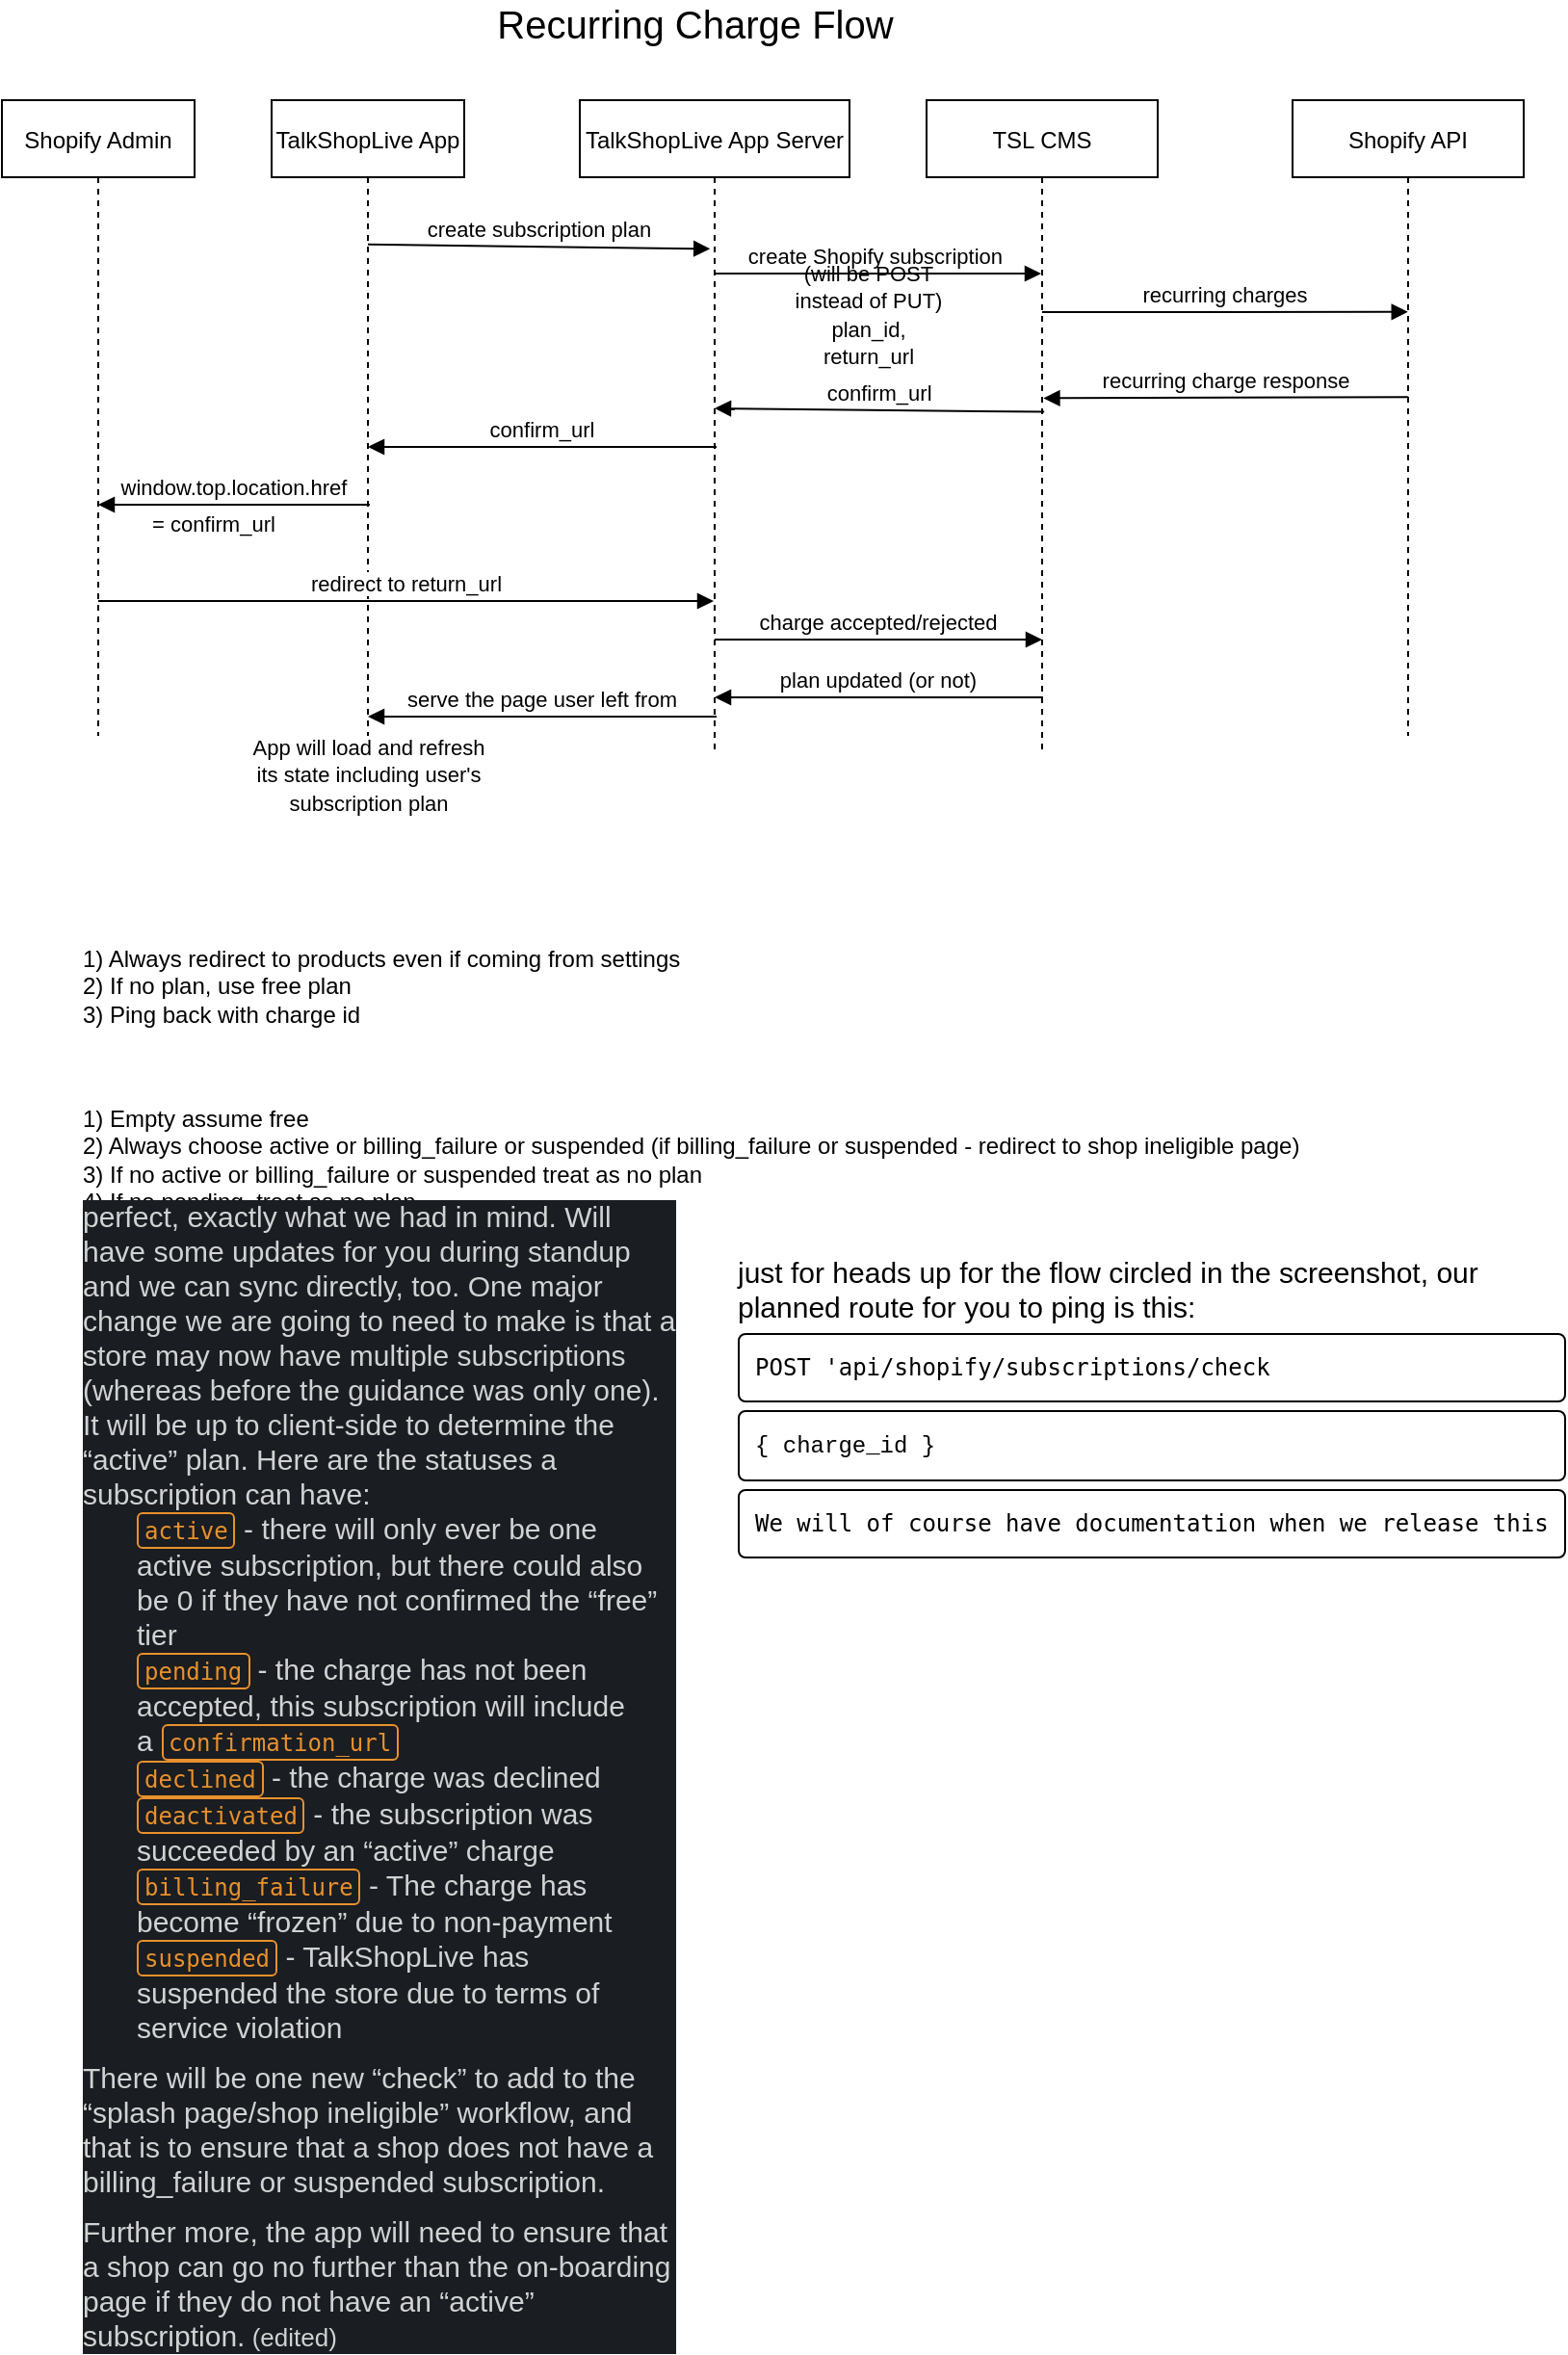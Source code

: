 <mxfile version="14.2.9" type="github">
  <diagram id="kgpKYQtTHZ0yAKxKKP6v" name="Page-1">
    <mxGraphModel dx="1248" dy="677" grid="1" gridSize="10" guides="1" tooltips="1" connect="1" arrows="1" fold="1" page="1" pageScale="1" pageWidth="850" pageHeight="1100" math="0" shadow="0">
      <root>
        <mxCell id="0" />
        <mxCell id="1" parent="0" />
        <mxCell id="3nuBFxr9cyL0pnOWT2aG-1" value="TalkShopLive App" style="shape=umlLifeline;perimeter=lifelinePerimeter;container=1;collapsible=0;recursiveResize=0;rounded=0;shadow=0;strokeWidth=1;" parent="1" vertex="1">
          <mxGeometry x="180" y="90" width="100" height="330" as="geometry" />
        </mxCell>
        <mxCell id="3nuBFxr9cyL0pnOWT2aG-5" value="TalkShopLive App Server" style="shape=umlLifeline;perimeter=lifelinePerimeter;container=1;collapsible=0;recursiveResize=0;rounded=0;shadow=0;strokeWidth=1;" parent="1" vertex="1">
          <mxGeometry x="340" y="90" width="140" height="340" as="geometry" />
        </mxCell>
        <mxCell id="3nuBFxr9cyL0pnOWT2aG-8" value="create subscription plan" style="verticalAlign=bottom;endArrow=block;entryX=0.483;entryY=0.227;shadow=0;strokeWidth=1;entryDx=0;entryDy=0;entryPerimeter=0;exitX=0.5;exitY=0.227;exitDx=0;exitDy=0;exitPerimeter=0;" parent="1" source="3nuBFxr9cyL0pnOWT2aG-1" target="3nuBFxr9cyL0pnOWT2aG-5" edge="1">
          <mxGeometry relative="1" as="geometry">
            <mxPoint x="135" y="160.0" as="sourcePoint" />
            <mxPoint x="305" y="160.0" as="targetPoint" />
          </mxGeometry>
        </mxCell>
        <mxCell id="3nuBFxr9cyL0pnOWT2aG-9" value="recurring charge response" style="verticalAlign=bottom;endArrow=block;shadow=0;strokeWidth=1;exitX=0.5;exitY=0.467;exitDx=0;exitDy=0;exitPerimeter=0;entryX=0.506;entryY=0.455;entryDx=0;entryDy=0;entryPerimeter=0;" parent="1" source="ayR7XXcj4JQ6BO8CJsRj-3" target="ayR7XXcj4JQ6BO8CJsRj-2" edge="1">
          <mxGeometry relative="1" as="geometry">
            <mxPoint x="745" y="230" as="sourcePoint" />
            <mxPoint x="582" y="227" as="targetPoint" />
          </mxGeometry>
        </mxCell>
        <mxCell id="ayR7XXcj4JQ6BO8CJsRj-1" value="&lt;font style=&quot;font-size: 20px&quot;&gt;Recurring Charge Flow&lt;/font&gt;" style="text;html=1;strokeColor=none;fillColor=none;align=center;verticalAlign=middle;whiteSpace=wrap;rounded=0;" vertex="1" parent="1">
          <mxGeometry x="270" y="40" width="260" height="20" as="geometry" />
        </mxCell>
        <mxCell id="ayR7XXcj4JQ6BO8CJsRj-2" value="TSL CMS" style="shape=umlLifeline;perimeter=lifelinePerimeter;container=1;collapsible=0;recursiveResize=0;rounded=0;shadow=0;strokeWidth=1;" vertex="1" parent="1">
          <mxGeometry x="520" y="90" width="120" height="340" as="geometry" />
        </mxCell>
        <mxCell id="ayR7XXcj4JQ6BO8CJsRj-3" value="Shopify API" style="shape=umlLifeline;perimeter=lifelinePerimeter;container=1;collapsible=0;recursiveResize=0;rounded=0;shadow=0;strokeWidth=1;" vertex="1" parent="1">
          <mxGeometry x="710" y="90" width="120" height="330" as="geometry" />
        </mxCell>
        <mxCell id="ayR7XXcj4JQ6BO8CJsRj-4" value="create Shopify subscription " style="verticalAlign=bottom;endArrow=block;shadow=0;strokeWidth=1;" edge="1" parent="1" target="ayR7XXcj4JQ6BO8CJsRj-2">
          <mxGeometry relative="1" as="geometry">
            <mxPoint x="410" y="180" as="sourcePoint" />
            <mxPoint x="527.62" y="180.0" as="targetPoint" />
          </mxGeometry>
        </mxCell>
        <mxCell id="ayR7XXcj4JQ6BO8CJsRj-5" value="&lt;font style=&quot;font-size: 11px&quot;&gt;&lt;font style=&quot;font-size: 11px&quot;&gt;(will be POST instead of PUT) plan_id, return_url&lt;br&gt;&lt;/font&gt;&lt;/font&gt;" style="text;html=1;strokeColor=none;fillColor=none;align=center;verticalAlign=middle;whiteSpace=wrap;rounded=0;" vertex="1" parent="1">
          <mxGeometry x="450" y="191" width="80" height="20" as="geometry" />
        </mxCell>
        <mxCell id="ayR7XXcj4JQ6BO8CJsRj-6" value="recurring charges" style="verticalAlign=bottom;endArrow=block;shadow=0;strokeWidth=1;entryX=0.499;entryY=0.333;entryDx=0;entryDy=0;entryPerimeter=0;" edge="1" parent="1" target="ayR7XXcj4JQ6BO8CJsRj-3">
          <mxGeometry relative="1" as="geometry">
            <mxPoint x="580" y="200" as="sourcePoint" />
            <mxPoint x="769.5" y="199.5" as="targetPoint" />
          </mxGeometry>
        </mxCell>
        <mxCell id="ayR7XXcj4JQ6BO8CJsRj-7" value="Shopify Admin" style="shape=umlLifeline;perimeter=lifelinePerimeter;container=1;collapsible=0;recursiveResize=0;rounded=0;shadow=0;strokeWidth=1;" vertex="1" parent="1">
          <mxGeometry x="40" y="90" width="100" height="330" as="geometry" />
        </mxCell>
        <mxCell id="ayR7XXcj4JQ6BO8CJsRj-9" value="confirm_url" style="verticalAlign=bottom;endArrow=block;shadow=0;strokeWidth=1;exitX=0.5;exitY=0.467;exitDx=0;exitDy=0;exitPerimeter=0;" edge="1" parent="1">
          <mxGeometry relative="1" as="geometry">
            <mxPoint x="581.08" y="251.8" as="sourcePoint" />
            <mxPoint x="410" y="250" as="targetPoint" />
          </mxGeometry>
        </mxCell>
        <mxCell id="ayR7XXcj4JQ6BO8CJsRj-10" value="confirm_url" style="verticalAlign=bottom;endArrow=block;shadow=0;strokeWidth=1;" edge="1" parent="1">
          <mxGeometry relative="1" as="geometry">
            <mxPoint x="411" y="270" as="sourcePoint" />
            <mxPoint x="230" y="270" as="targetPoint" />
          </mxGeometry>
        </mxCell>
        <mxCell id="ayR7XXcj4JQ6BO8CJsRj-11" value="window.top.location.href" style="verticalAlign=bottom;endArrow=block;shadow=0;strokeWidth=1;" edge="1" parent="1">
          <mxGeometry relative="1" as="geometry">
            <mxPoint x="231" y="300" as="sourcePoint" />
            <mxPoint x="90" y="300" as="targetPoint" />
          </mxGeometry>
        </mxCell>
        <mxCell id="ayR7XXcj4JQ6BO8CJsRj-12" value="&lt;font style=&quot;font-size: 11px&quot;&gt;= confirm_url&lt;/font&gt;" style="text;html=1;strokeColor=none;fillColor=none;align=center;verticalAlign=middle;whiteSpace=wrap;rounded=0;" vertex="1" parent="1">
          <mxGeometry x="100" y="300" width="100" height="20" as="geometry" />
        </mxCell>
        <mxCell id="ayR7XXcj4JQ6BO8CJsRj-13" value="redirect to return_url" style="verticalAlign=bottom;endArrow=block;shadow=0;strokeWidth=1;exitX=0.5;exitY=0.227;exitDx=0;exitDy=0;exitPerimeter=0;" edge="1" parent="1" target="3nuBFxr9cyL0pnOWT2aG-5">
          <mxGeometry relative="1" as="geometry">
            <mxPoint x="90" y="350" as="sourcePoint" />
            <mxPoint x="267.62" y="350" as="targetPoint" />
          </mxGeometry>
        </mxCell>
        <mxCell id="ayR7XXcj4JQ6BO8CJsRj-14" value="serve the page user left from" style="verticalAlign=bottom;endArrow=block;shadow=0;strokeWidth=1;" edge="1" parent="1">
          <mxGeometry relative="1" as="geometry">
            <mxPoint x="411" y="410" as="sourcePoint" />
            <mxPoint x="230" y="410" as="targetPoint" />
          </mxGeometry>
        </mxCell>
        <mxCell id="ayR7XXcj4JQ6BO8CJsRj-15" value="charge accepted/rejected" style="verticalAlign=bottom;endArrow=block;shadow=0;strokeWidth=1;exitX=0.5;exitY=0.227;exitDx=0;exitDy=0;exitPerimeter=0;" edge="1" parent="1">
          <mxGeometry relative="1" as="geometry">
            <mxPoint x="410" y="370" as="sourcePoint" />
            <mxPoint x="580" y="370" as="targetPoint" />
          </mxGeometry>
        </mxCell>
        <mxCell id="ayR7XXcj4JQ6BO8CJsRj-16" value="plan updated (or not)" style="verticalAlign=bottom;endArrow=block;shadow=0;strokeWidth=1;" edge="1" parent="1">
          <mxGeometry relative="1" as="geometry">
            <mxPoint x="580.5" y="400" as="sourcePoint" />
            <mxPoint x="410" y="400" as="targetPoint" />
          </mxGeometry>
        </mxCell>
        <mxCell id="ayR7XXcj4JQ6BO8CJsRj-17" value="&lt;font style=&quot;font-size: 11px&quot;&gt;App will load and refresh its state including user&#39;s subscription plan&lt;/font&gt;" style="text;html=1;strokeColor=none;fillColor=none;align=center;verticalAlign=middle;whiteSpace=wrap;rounded=0;" vertex="1" parent="1">
          <mxGeometry x="167.5" y="430" width="125" height="20" as="geometry" />
        </mxCell>
        <mxCell id="ayR7XXcj4JQ6BO8CJsRj-18" value="1) Always redirect to products even if coming from settings&lt;br&gt;2) If no plan, use free plan&lt;br&gt;3) Ping back with charge id" style="text;html=1;strokeColor=none;fillColor=none;align=left;verticalAlign=middle;whiteSpace=wrap;rounded=0;" vertex="1" parent="1">
          <mxGeometry x="80" y="510" width="345" height="80" as="geometry" />
        </mxCell>
        <mxCell id="ayR7XXcj4JQ6BO8CJsRj-19" value="1) Empty assume free&lt;br&gt;2) Always choose active or billing_failure or suspended (if billing_failure or suspended - redirect to shop ineligible page)&lt;br&gt;3) If no active or billing_failure or suspended treat as no plan&lt;br&gt;4) If no pending, treat as no plan" style="text;html=1;strokeColor=none;fillColor=none;align=left;verticalAlign=middle;whiteSpace=wrap;rounded=0;" vertex="1" parent="1">
          <mxGeometry x="80" y="600" width="660" height="80" as="geometry" />
        </mxCell>
        <mxCell id="ayR7XXcj4JQ6BO8CJsRj-21" value="&lt;div class=&quot;p-rich_text_section&quot; style=&quot;box-sizing: inherit ; color: rgb(209 , 210 , 211) ; font-family: , &amp;#34;applelogo&amp;#34; , sans-serif ; font-size: 15px ; background-color: rgb(26 , 29 , 33)&quot;&gt;perfect, exactly what we had in mind. Will have some updates for you during standup and we can sync directly, too. One major change we are going to need to make is that a store may now have multiple subscriptions (whereas before the guidance was only one). It will be up to client-side to determine the “active” plan. Here are the statuses a subscription can have:&lt;br style=&quot;box-sizing: inherit&quot;&gt;&lt;/div&gt;&lt;ul class=&quot;p-rich_text_list p-rich_text_list__bullet&quot; style=&quot;box-sizing: inherit ; margin: 0px ; padding: 0px ; list-style-type: none ; color: rgb(209 , 210 , 211) ; font-family: , &amp;#34;applelogo&amp;#34; , sans-serif ; font-size: 15px ; background-color: rgb(26 , 29 , 33)&quot;&gt;&lt;li style=&quot;box-sizing: inherit ; margin-bottom: 0px ; list-style-type: none ; margin-left: 28px&quot;&gt;&lt;code class=&quot;c-mrkdwn__code&quot; style=&quot;box-sizing: inherit ; padding: 2px 3px 1px ; border: 1px solid ; border-radius: 3px ; background-color: rgba(, 0.04) ; color: rgb(232 , 145 , 45) ; font-size: 12px ; line-height: 1.5 ; overflow-wrap: break-word ; word-break: normal ; font-family: &amp;#34;monaco&amp;#34; , &amp;#34;menlo&amp;#34; , &amp;#34;consolas&amp;#34; , &amp;#34;courier new&amp;#34; , monospace &amp;#34;important&amp;#34;&quot;&gt;active&lt;/code&gt;&amp;nbsp;- there will only ever be one active subscription, but there could also be 0 if they have not confirmed the “free” tier&lt;/li&gt;&lt;li style=&quot;box-sizing: inherit ; margin-bottom: 0px ; list-style-type: none ; margin-left: 28px&quot;&gt;&lt;code class=&quot;c-mrkdwn__code&quot; style=&quot;box-sizing: inherit ; padding: 2px 3px 1px ; border: 1px solid ; border-radius: 3px ; background-color: rgba(, 0.04) ; color: rgb(232 , 145 , 45) ; font-size: 12px ; line-height: 1.5 ; overflow-wrap: break-word ; word-break: normal ; font-family: &amp;#34;monaco&amp;#34; , &amp;#34;menlo&amp;#34; , &amp;#34;consolas&amp;#34; , &amp;#34;courier new&amp;#34; , monospace &amp;#34;important&amp;#34;&quot;&gt;pending&lt;/code&gt;&amp;nbsp;- the charge has not been accepted, this subscription will include a&amp;nbsp;&lt;code class=&quot;c-mrkdwn__code&quot; style=&quot;box-sizing: inherit ; padding: 2px 3px 1px ; border: 1px solid ; border-radius: 3px ; background-color: rgba(, 0.04) ; color: rgb(232 , 145 , 45) ; font-size: 12px ; line-height: 1.5 ; overflow-wrap: break-word ; word-break: normal ; font-family: &amp;#34;monaco&amp;#34; , &amp;#34;menlo&amp;#34; , &amp;#34;consolas&amp;#34; , &amp;#34;courier new&amp;#34; , monospace &amp;#34;important&amp;#34;&quot;&gt;confirmation_url&lt;/code&gt;&lt;/li&gt;&lt;li style=&quot;box-sizing: inherit ; margin-bottom: 0px ; list-style-type: none ; margin-left: 28px&quot;&gt;&lt;code class=&quot;c-mrkdwn__code&quot; style=&quot;box-sizing: inherit ; padding: 2px 3px 1px ; border: 1px solid ; border-radius: 3px ; background-color: rgba(, 0.04) ; color: rgb(232 , 145 , 45) ; font-size: 12px ; line-height: 1.5 ; overflow-wrap: break-word ; word-break: normal ; font-family: &amp;#34;monaco&amp;#34; , &amp;#34;menlo&amp;#34; , &amp;#34;consolas&amp;#34; , &amp;#34;courier new&amp;#34; , monospace &amp;#34;important&amp;#34;&quot;&gt;declined&lt;/code&gt;&amp;nbsp;- the charge was declined&lt;/li&gt;&lt;li style=&quot;box-sizing: inherit ; margin-bottom: 0px ; list-style-type: none ; margin-left: 28px&quot;&gt;&lt;code class=&quot;c-mrkdwn__code&quot; style=&quot;box-sizing: inherit ; padding: 2px 3px 1px ; border: 1px solid ; border-radius: 3px ; background-color: rgba(, 0.04) ; color: rgb(232 , 145 , 45) ; font-size: 12px ; line-height: 1.5 ; overflow-wrap: break-word ; word-break: normal ; font-family: &amp;#34;monaco&amp;#34; , &amp;#34;menlo&amp;#34; , &amp;#34;consolas&amp;#34; , &amp;#34;courier new&amp;#34; , monospace &amp;#34;important&amp;#34;&quot;&gt;deactivated&lt;/code&gt;&amp;nbsp;- the subscription was succeeded by an “active” charge&lt;/li&gt;&lt;li style=&quot;box-sizing: inherit ; margin-bottom: 0px ; list-style-type: none ; margin-left: 28px&quot;&gt;&lt;code class=&quot;c-mrkdwn__code&quot; style=&quot;box-sizing: inherit ; padding: 2px 3px 1px ; border: 1px solid ; border-radius: 3px ; background-color: rgba(, 0.04) ; color: rgb(232 , 145 , 45) ; font-size: 12px ; line-height: 1.5 ; overflow-wrap: break-word ; word-break: normal ; font-family: &amp;#34;monaco&amp;#34; , &amp;#34;menlo&amp;#34; , &amp;#34;consolas&amp;#34; , &amp;#34;courier new&amp;#34; , monospace &amp;#34;important&amp;#34;&quot;&gt;billing_failure&lt;/code&gt;&amp;nbsp;- The charge has become “frozen” due to non-payment&lt;/li&gt;&lt;li style=&quot;box-sizing: inherit ; margin-bottom: 0px ; list-style-type: none ; margin-left: 28px&quot;&gt;&lt;code class=&quot;c-mrkdwn__code&quot; style=&quot;box-sizing: inherit ; padding: 2px 3px 1px ; border: 1px solid ; border-radius: 3px ; background-color: rgba(, 0.04) ; color: rgb(232 , 145 , 45) ; font-size: 12px ; line-height: 1.5 ; overflow-wrap: break-word ; word-break: normal ; font-family: &amp;#34;monaco&amp;#34; , &amp;#34;menlo&amp;#34; , &amp;#34;consolas&amp;#34; , &amp;#34;courier new&amp;#34; , monospace &amp;#34;important&amp;#34;&quot;&gt;suspended&lt;/code&gt;&amp;nbsp;- TalkShopLive has suspended the store due to terms of service violation&lt;/li&gt;&lt;/ul&gt;&lt;div class=&quot;p-rich_text_section&quot; style=&quot;box-sizing: inherit ; color: rgb(209 , 210 , 211) ; font-family: , &amp;#34;applelogo&amp;#34; , sans-serif ; font-size: 15px ; background-color: rgb(26 , 29 , 33)&quot;&gt;&lt;span class=&quot;c-mrkdwn__br&quot; style=&quot;box-sizing: inherit ; display: block ; height: 8px&quot;&gt;&lt;/span&gt;There will be one new “check” to add to the “splash page/shop ineligible” workflow, and that is to ensure that a shop does not have a billing_failure or suspended subscription.&lt;span class=&quot;c-mrkdwn__br&quot; style=&quot;box-sizing: inherit ; display: block ; height: 8px&quot;&gt;&lt;/span&gt;Further more, the app will need to ensure that a shop can go no further than the on-boarding page if they do not have an “active” subscription.&lt;span class=&quot;c-message__edited_label&quot; dir=&quot;ltr&quot; style=&quot;box-sizing: inherit ; cursor: default ; font-size: 13px ; color: rgba(, 1)&quot;&gt;&amp;nbsp;(edited)&amp;nbsp;&lt;/span&gt;&lt;/div&gt;" style="text;html=1;strokeColor=none;fillColor=none;align=left;verticalAlign=middle;whiteSpace=wrap;rounded=0;" vertex="1" parent="1">
          <mxGeometry x="80" y="950" width="310" height="20" as="geometry" />
        </mxCell>
        <mxCell id="ayR7XXcj4JQ6BO8CJsRj-23" value="&lt;div class=&quot;p-rich_text_section&quot; style=&quot;box-sizing: inherit ; font-size: 15px&quot;&gt;just for heads up for the flow circled in the screenshot, our planned route for you to ping is this:&lt;br style=&quot;box-sizing: inherit&quot;&gt;&lt;/div&gt;&lt;pre class=&quot;c-mrkdwn__pre&quot; style=&quot;box-sizing: inherit ; margin-top: 4px ; margin-bottom: 4px ; padding: 8px ; line-height: 1.5 ; overflow-wrap: break-word ; word-break: normal ; border: 1px solid ; border-radius: 4px ; background: rgba(, 0.04) ; font-family: &amp;#34;monaco&amp;#34; , &amp;#34;menlo&amp;#34; , &amp;#34;consolas&amp;#34; , &amp;#34;courier new&amp;#34; , monospace &amp;#34;important&amp;#34;&quot;&gt;POST &#39;api/shopify/subscriptions/check&lt;font color=&quot;#d1d2d3&quot;&gt;&lt;span style=&quot;box-sizing: inherit&quot;&gt;&lt;br style=&quot;box-sizing: inherit&quot;&gt;&lt;/span&gt;&lt;/font&gt;&lt;/pre&gt;&lt;pre class=&quot;c-mrkdwn__pre&quot; style=&quot;box-sizing: inherit ; margin-top: 4px ; margin-bottom: 4px ; padding: 8px ; line-height: 1.5 ; overflow-wrap: break-word ; word-break: normal ; border: 1px solid ; border-radius: 4px&quot;&gt;&lt;span style=&quot;font-family: &amp;#34;monaco&amp;#34; , &amp;#34;menlo&amp;#34; , &amp;#34;consolas&amp;#34; , &amp;#34;courier new&amp;#34; , monospace&quot;&gt;{ charge_id }&lt;/span&gt;&lt;/pre&gt;&lt;pre class=&quot;c-mrkdwn__pre&quot; style=&quot;box-sizing: inherit ; margin-top: 4px ; margin-bottom: 4px ; padding: 8px ; line-height: 1.5 ; overflow-wrap: break-word ; word-break: normal ; border: 1px solid ; border-radius: 4px&quot;&gt;We will of course have documentation when we release this&lt;/pre&gt;" style="text;html=1;strokeColor=none;fillColor=none;align=left;verticalAlign=middle;whiteSpace=wrap;rounded=0;labelBackgroundColor=none;" vertex="1" parent="1">
          <mxGeometry x="420" y="760" width="370" height="20" as="geometry" />
        </mxCell>
      </root>
    </mxGraphModel>
  </diagram>
</mxfile>
